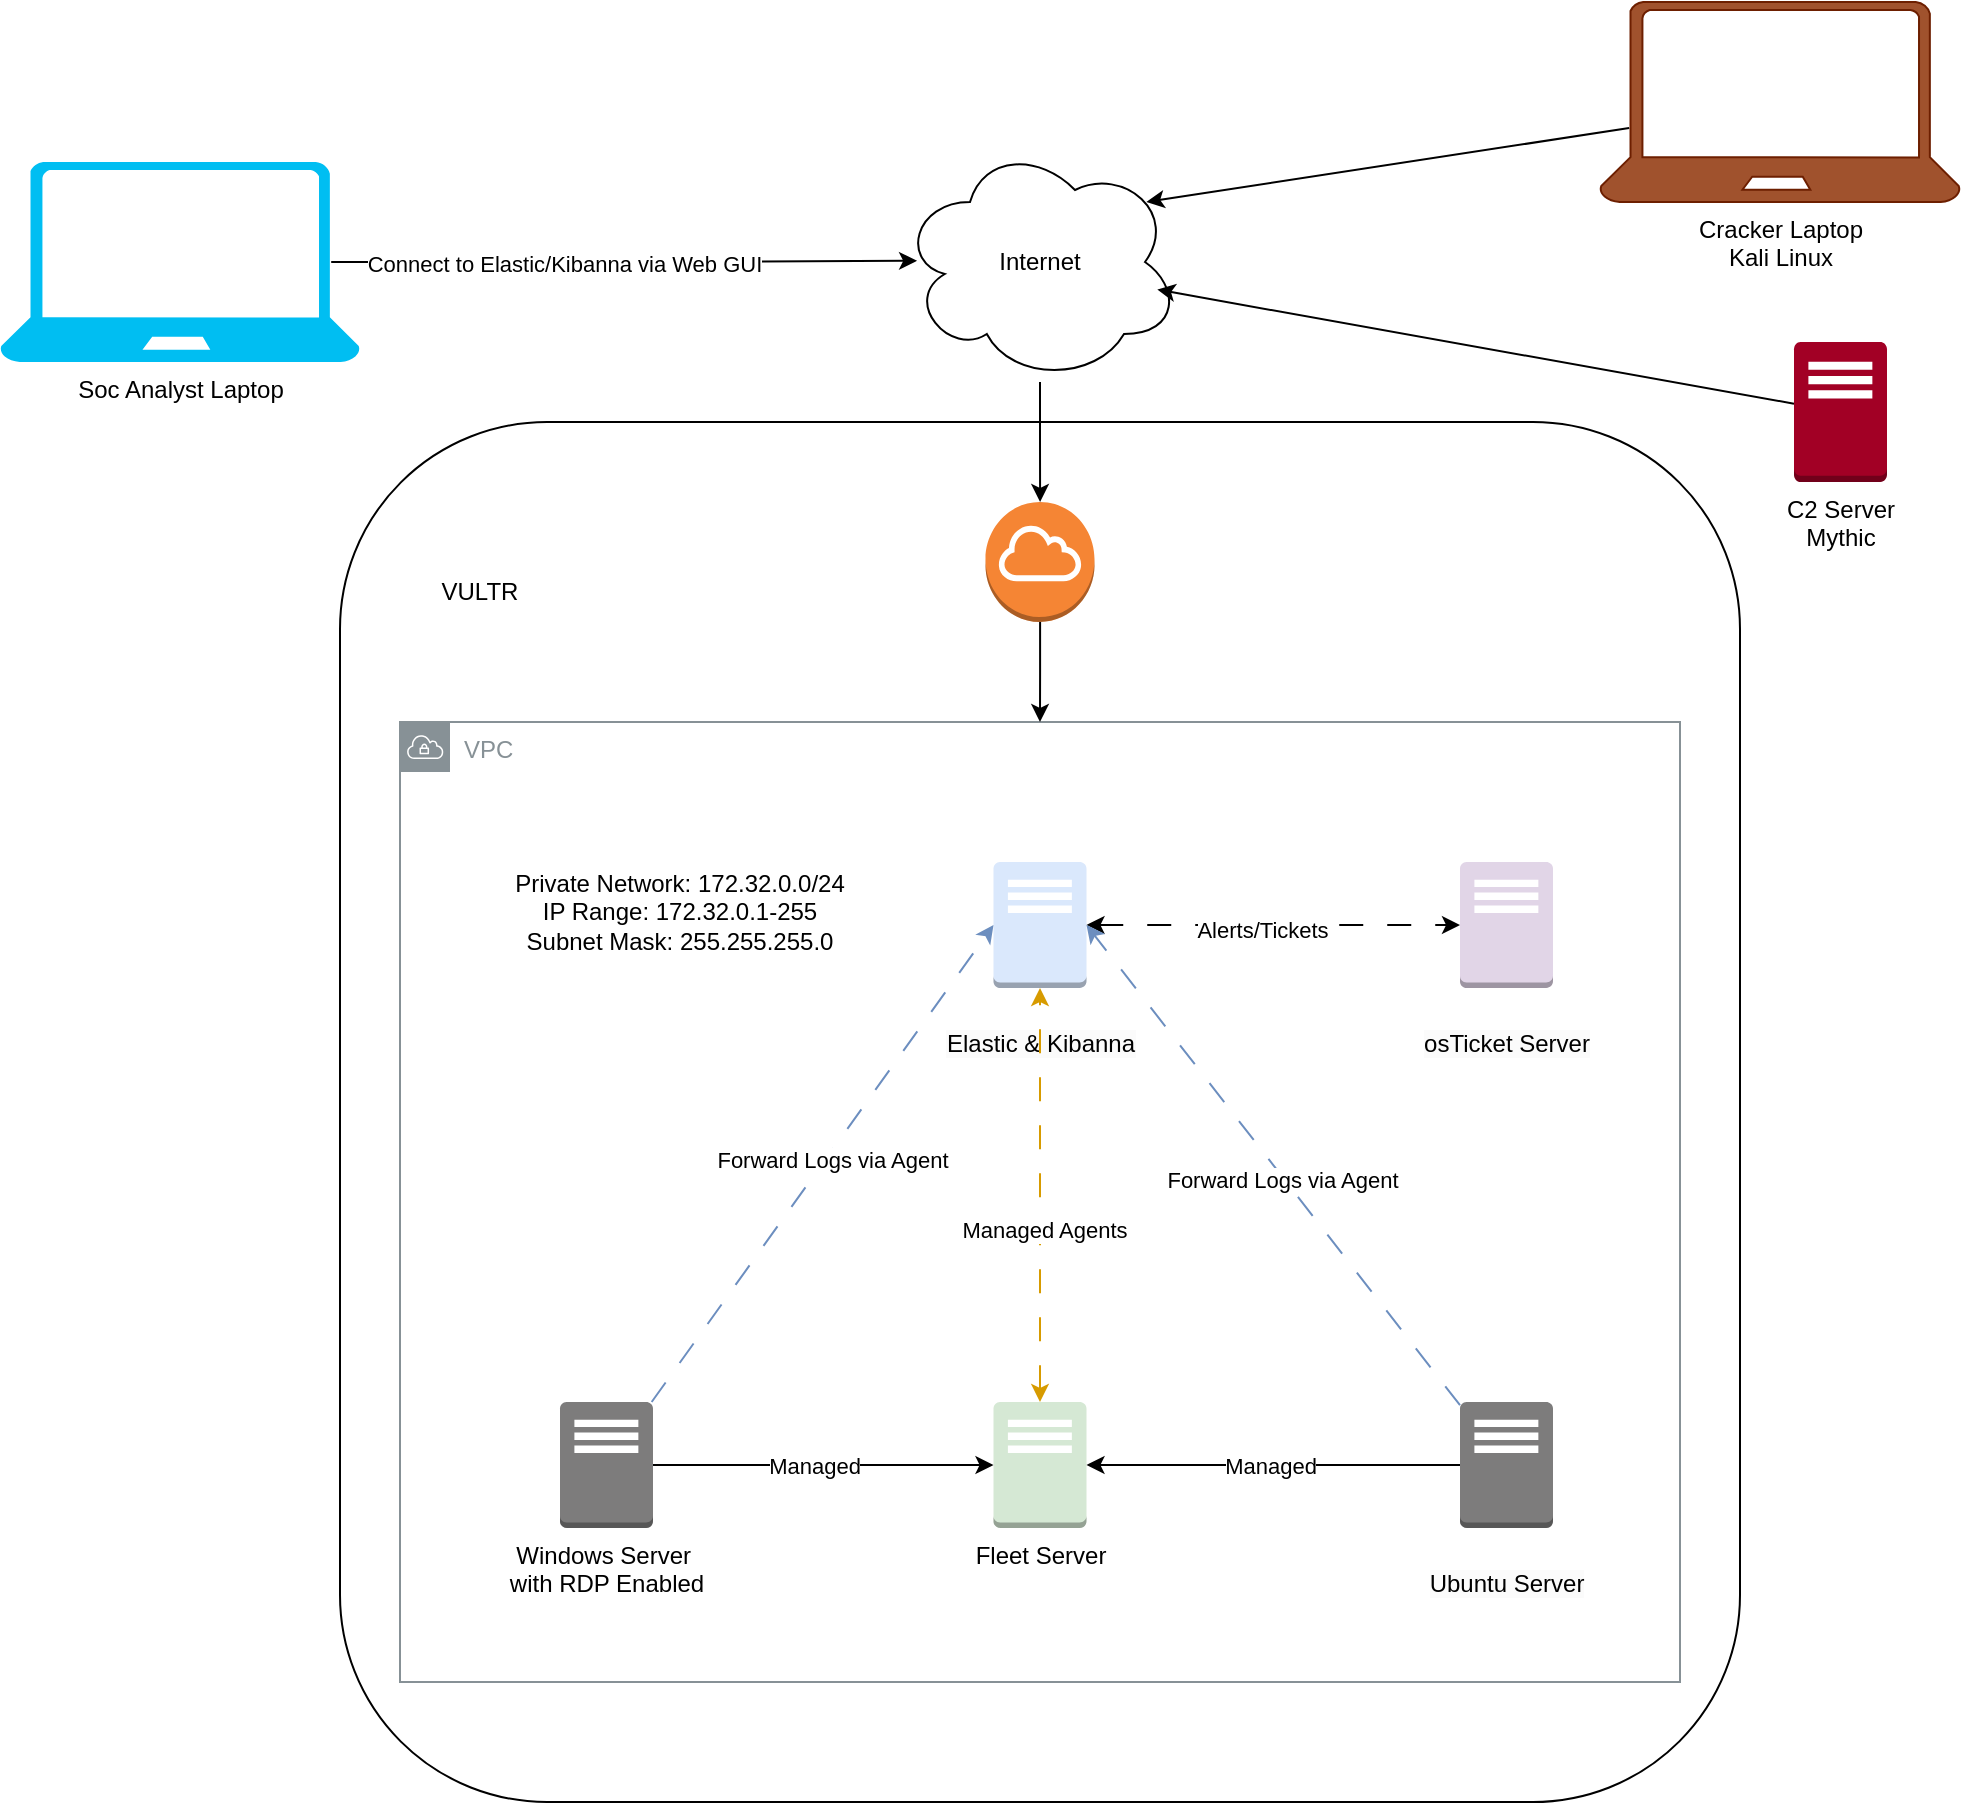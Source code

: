 <mxfile version="24.7.16">
  <diagram name="Page-1" id="E3Aew93MKvQ94FIYd_fR">
    <mxGraphModel dx="1877" dy="1743" grid="1" gridSize="10" guides="1" tooltips="1" connect="1" arrows="1" fold="1" page="1" pageScale="1" pageWidth="827" pageHeight="1169" math="0" shadow="0">
      <root>
        <mxCell id="0" />
        <mxCell id="1" parent="0" />
        <mxCell id="Mx1jPVl39tABdKHU91At-50" value="" style="rounded=1;whiteSpace=wrap;html=1;" parent="1" vertex="1">
          <mxGeometry x="100" y="-70" width="700" height="690" as="geometry" />
        </mxCell>
        <mxCell id="Mx1jPVl39tABdKHU91At-52" value="VPC" style="sketch=0;outlineConnect=0;gradientColor=none;html=1;whiteSpace=wrap;fontSize=12;fontStyle=0;shape=mxgraph.aws4.group;grIcon=mxgraph.aws4.group_vpc;strokeColor=#879196;fillColor=none;verticalAlign=top;align=left;spacingLeft=30;fontColor=#879196;dashed=0;" parent="1" vertex="1">
          <mxGeometry x="130" y="80" width="640" height="480" as="geometry" />
        </mxCell>
        <mxCell id="Mx1jPVl39tABdKHU91At-2" value="&#xa;&lt;span style=&quot;color: rgb(0, 0, 0); font-family: Helvetica; font-size: 12px; font-style: normal; font-variant-ligatures: normal; font-variant-caps: normal; font-weight: 400; letter-spacing: normal; orphans: 2; text-align: center; text-indent: 0px; text-transform: none; widows: 2; word-spacing: 0px; -webkit-text-stroke-width: 0px; white-space: nowrap; background-color: rgb(251, 251, 251); text-decoration-thickness: initial; text-decoration-style: initial; text-decoration-color: initial; display: inline !important; float: none;&quot;&gt;Elastic &amp;amp; Kibanna&lt;/span&gt;&#xa;&#xa;" style="outlineConnect=0;dashed=0;verticalLabelPosition=bottom;verticalAlign=top;align=center;html=1;shape=mxgraph.aws3.traditional_server;fillColor=#dae8fc;strokeColor=#6c8ebf;" parent="1" vertex="1">
          <mxGeometry x="426.75" y="150" width="46.5" height="63" as="geometry" />
        </mxCell>
        <mxCell id="Mx1jPVl39tABdKHU91At-34" value="Windows Server&amp;nbsp;&lt;div&gt;with RDP Enabled&lt;/div&gt;" style="outlineConnect=0;dashed=0;verticalLabelPosition=bottom;verticalAlign=top;align=center;html=1;shape=mxgraph.aws3.traditional_server;fillColor=#7D7C7C;gradientColor=none;" parent="1" vertex="1">
          <mxGeometry x="210" y="420" width="46.5" height="63" as="geometry" />
        </mxCell>
        <mxCell id="Mx1jPVl39tABdKHU91At-38" value="&#xa;&lt;span style=&quot;color: rgb(0, 0, 0); font-family: Helvetica; font-size: 12px; font-style: normal; font-variant-ligatures: normal; font-variant-caps: normal; font-weight: 400; letter-spacing: normal; orphans: 2; text-align: center; text-indent: 0px; text-transform: none; widows: 2; word-spacing: 0px; -webkit-text-stroke-width: 0px; white-space: nowrap; background-color: rgb(251, 251, 251); text-decoration-thickness: initial; text-decoration-style: initial; text-decoration-color: initial; display: inline !important; float: none;&quot;&gt;Ubuntu Server&lt;/span&gt;&#xa;&#xa;" style="outlineConnect=0;dashed=0;verticalLabelPosition=bottom;verticalAlign=top;align=center;html=1;shape=mxgraph.aws3.traditional_server;fillColor=#7D7C7C;gradientColor=none;" parent="1" vertex="1">
          <mxGeometry x="660" y="420" width="46.5" height="63" as="geometry" />
        </mxCell>
        <mxCell id="Mx1jPVl39tABdKHU91At-61" style="edgeStyle=orthogonalEdgeStyle;rounded=0;orthogonalLoop=1;jettySize=auto;html=1;startArrow=classic;startFill=1;fillColor=#ffe6cc;strokeColor=#d79b00;dashed=1;dashPattern=12 12;" parent="1" source="Mx1jPVl39tABdKHU91At-42" target="Mx1jPVl39tABdKHU91At-2" edge="1">
          <mxGeometry relative="1" as="geometry" />
        </mxCell>
        <mxCell id="Mx1jPVl39tABdKHU91At-67" value="Managed Agents" style="edgeLabel;html=1;align=center;verticalAlign=middle;resizable=0;points=[];" parent="Mx1jPVl39tABdKHU91At-61" vertex="1" connectable="0">
          <mxGeometry x="-0.171" y="-2" relative="1" as="geometry">
            <mxPoint as="offset" />
          </mxGeometry>
        </mxCell>
        <mxCell id="Mx1jPVl39tABdKHU91At-42" value="Fleet Server" style="outlineConnect=0;dashed=0;verticalLabelPosition=bottom;verticalAlign=top;align=center;html=1;shape=mxgraph.aws3.traditional_server;fillColor=#d5e8d4;strokeColor=#82b366;" parent="1" vertex="1">
          <mxGeometry x="426.75" y="420" width="46.5" height="63" as="geometry" />
        </mxCell>
        <mxCell id="Mx1jPVl39tABdKHU91At-46" value="&#xa;&lt;span style=&quot;color: rgb(0, 0, 0); font-family: Helvetica; font-size: 12px; font-style: normal; font-variant-ligatures: normal; font-variant-caps: normal; font-weight: 400; letter-spacing: normal; orphans: 2; text-align: center; text-indent: 0px; text-transform: none; widows: 2; word-spacing: 0px; -webkit-text-stroke-width: 0px; white-space: nowrap; background-color: rgb(251, 251, 251); text-decoration-thickness: initial; text-decoration-style: initial; text-decoration-color: initial; display: inline !important; float: none;&quot;&gt;osTicket Server&lt;/span&gt;&#xa;&#xa;" style="outlineConnect=0;dashed=0;verticalLabelPosition=bottom;verticalAlign=top;align=center;html=1;shape=mxgraph.aws3.traditional_server;fillColor=#e1d5e7;strokeColor=#9673a6;" parent="1" vertex="1">
          <mxGeometry x="660" y="150" width="46.5" height="63" as="geometry" />
        </mxCell>
        <mxCell id="Mx1jPVl39tABdKHU91At-49" value="C2 Server&lt;div&gt;Mythic&lt;/div&gt;" style="outlineConnect=0;dashed=0;verticalLabelPosition=bottom;verticalAlign=top;align=center;html=1;shape=mxgraph.aws3.traditional_server;fillColor=#a20025;strokeColor=#6F0000;fontColor=default;" parent="1" vertex="1">
          <mxGeometry x="827" y="-110" width="46.5" height="70" as="geometry" />
        </mxCell>
        <mxCell id="Mx1jPVl39tABdKHU91At-51" value="VULTR" style="text;html=1;align=center;verticalAlign=middle;whiteSpace=wrap;rounded=0;" parent="1" vertex="1">
          <mxGeometry x="140" width="60" height="30" as="geometry" />
        </mxCell>
        <mxCell id="Mx1jPVl39tABdKHU91At-54" style="edgeStyle=orthogonalEdgeStyle;rounded=0;orthogonalLoop=1;jettySize=auto;html=1;entryX=0;entryY=0.5;entryDx=0;entryDy=0;entryPerimeter=0;" parent="1" source="Mx1jPVl39tABdKHU91At-34" target="Mx1jPVl39tABdKHU91At-42" edge="1">
          <mxGeometry relative="1" as="geometry" />
        </mxCell>
        <mxCell id="Mx1jPVl39tABdKHU91At-55" value="Managed" style="edgeLabel;html=1;align=center;verticalAlign=middle;resizable=0;points=[];" parent="Mx1jPVl39tABdKHU91At-54" vertex="1" connectable="0">
          <mxGeometry x="-0.052" relative="1" as="geometry">
            <mxPoint as="offset" />
          </mxGeometry>
        </mxCell>
        <mxCell id="Mx1jPVl39tABdKHU91At-58" style="edgeStyle=orthogonalEdgeStyle;rounded=0;orthogonalLoop=1;jettySize=auto;html=1;entryX=1;entryY=0.5;entryDx=0;entryDy=0;entryPerimeter=0;" parent="1" source="Mx1jPVl39tABdKHU91At-38" target="Mx1jPVl39tABdKHU91At-42" edge="1">
          <mxGeometry relative="1" as="geometry" />
        </mxCell>
        <mxCell id="Mx1jPVl39tABdKHU91At-60" value="Managed" style="edgeLabel;html=1;align=center;verticalAlign=middle;resizable=0;points=[];" parent="Mx1jPVl39tABdKHU91At-58" vertex="1" connectable="0">
          <mxGeometry x="0.015" relative="1" as="geometry">
            <mxPoint as="offset" />
          </mxGeometry>
        </mxCell>
        <mxCell id="Mx1jPVl39tABdKHU91At-63" style="edgeStyle=orthogonalEdgeStyle;rounded=0;orthogonalLoop=1;jettySize=auto;html=1;entryX=0;entryY=0.5;entryDx=0;entryDy=0;entryPerimeter=0;endArrow=classic;endFill=1;dashed=1;dashPattern=12 12;startArrow=classic;startFill=1;" parent="1" source="Mx1jPVl39tABdKHU91At-2" target="Mx1jPVl39tABdKHU91At-46" edge="1">
          <mxGeometry relative="1" as="geometry" />
        </mxCell>
        <mxCell id="Mx1jPVl39tABdKHU91At-66" value="Alerts/Tickets" style="edgeLabel;html=1;align=center;verticalAlign=middle;resizable=0;points=[];" parent="Mx1jPVl39tABdKHU91At-63" vertex="1" connectable="0">
          <mxGeometry x="-0.069" y="-2" relative="1" as="geometry">
            <mxPoint as="offset" />
          </mxGeometry>
        </mxCell>
        <mxCell id="Mx1jPVl39tABdKHU91At-64" style="rounded=0;orthogonalLoop=1;jettySize=auto;html=1;entryX=0;entryY=0.5;entryDx=0;entryDy=0;entryPerimeter=0;fillColor=#dae8fc;strokeColor=#6c8ebf;dashed=1;dashPattern=12 12;" parent="1" source="Mx1jPVl39tABdKHU91At-34" target="Mx1jPVl39tABdKHU91At-2" edge="1">
          <mxGeometry relative="1" as="geometry" />
        </mxCell>
        <mxCell id="Mx1jPVl39tABdKHU91At-68" value="Forward Logs via Agent" style="edgeLabel;html=1;align=center;verticalAlign=middle;resizable=0;points=[];" parent="Mx1jPVl39tABdKHU91At-64" vertex="1" connectable="0">
          <mxGeometry x="0.028" y="-3" relative="1" as="geometry">
            <mxPoint as="offset" />
          </mxGeometry>
        </mxCell>
        <mxCell id="Mx1jPVl39tABdKHU91At-65" style="rounded=0;orthogonalLoop=1;jettySize=auto;html=1;entryX=1;entryY=0.5;entryDx=0;entryDy=0;entryPerimeter=0;fillColor=#dae8fc;strokeColor=#6c8ebf;dashed=1;dashPattern=12 12;" parent="1" source="Mx1jPVl39tABdKHU91At-38" target="Mx1jPVl39tABdKHU91At-2" edge="1">
          <mxGeometry relative="1" as="geometry" />
        </mxCell>
        <mxCell id="Mx1jPVl39tABdKHU91At-69" value="Forward Logs via Agent" style="edgeLabel;html=1;align=center;verticalAlign=middle;resizable=0;points=[];" parent="Mx1jPVl39tABdKHU91At-65" vertex="1" connectable="0">
          <mxGeometry x="-0.058" y="1" relative="1" as="geometry">
            <mxPoint as="offset" />
          </mxGeometry>
        </mxCell>
        <mxCell id="Mx1jPVl39tABdKHU91At-70" value="Private Network: 172.32.0.0/24&lt;div&gt;IP Range: 172.32.0.1-255&lt;/div&gt;&lt;div&gt;Subnet Mask: 255.255.255.0&lt;/div&gt;" style="text;html=1;align=center;verticalAlign=middle;whiteSpace=wrap;rounded=0;" parent="1" vertex="1">
          <mxGeometry x="170" y="150" width="200" height="50" as="geometry" />
        </mxCell>
        <mxCell id="-vMwF8XQceRFyWTJ0LCQ-6" style="edgeStyle=orthogonalEdgeStyle;rounded=0;orthogonalLoop=1;jettySize=auto;html=1;" edge="1" parent="1" source="-vMwF8XQceRFyWTJ0LCQ-1" target="Mx1jPVl39tABdKHU91At-52">
          <mxGeometry relative="1" as="geometry" />
        </mxCell>
        <mxCell id="-vMwF8XQceRFyWTJ0LCQ-1" value="" style="outlineConnect=0;dashed=0;verticalLabelPosition=bottom;verticalAlign=top;align=center;html=1;shape=mxgraph.aws3.internet_gateway;fillColor=#F58534;gradientColor=none;" vertex="1" parent="1">
          <mxGeometry x="422.75" y="-30" width="54.5" height="60" as="geometry" />
        </mxCell>
        <mxCell id="-vMwF8XQceRFyWTJ0LCQ-8" style="edgeStyle=orthogonalEdgeStyle;rounded=0;orthogonalLoop=1;jettySize=auto;html=1;" edge="1" parent="1" source="-vMwF8XQceRFyWTJ0LCQ-2" target="-vMwF8XQceRFyWTJ0LCQ-1">
          <mxGeometry relative="1" as="geometry" />
        </mxCell>
        <mxCell id="-vMwF8XQceRFyWTJ0LCQ-2" value="Internet" style="ellipse;shape=cloud;whiteSpace=wrap;html=1;" vertex="1" parent="1">
          <mxGeometry x="380" y="-210" width="140" height="120" as="geometry" />
        </mxCell>
        <mxCell id="-vMwF8XQceRFyWTJ0LCQ-9" value="Soc Analyst Laptop" style="verticalLabelPosition=bottom;html=1;verticalAlign=top;align=center;strokeColor=none;fillColor=#00BEF2;shape=mxgraph.azure.laptop;pointerEvents=1;" vertex="1" parent="1">
          <mxGeometry x="-70" y="-200" width="180" height="100" as="geometry" />
        </mxCell>
        <mxCell id="-vMwF8XQceRFyWTJ0LCQ-14" style="edgeStyle=orthogonalEdgeStyle;rounded=0;orthogonalLoop=1;jettySize=auto;html=1;entryX=0.061;entryY=0.495;entryDx=0;entryDy=0;entryPerimeter=0;exitX=0.92;exitY=0.5;exitDx=0;exitDy=0;exitPerimeter=0;" edge="1" parent="1" source="-vMwF8XQceRFyWTJ0LCQ-9" target="-vMwF8XQceRFyWTJ0LCQ-2">
          <mxGeometry relative="1" as="geometry" />
        </mxCell>
        <mxCell id="-vMwF8XQceRFyWTJ0LCQ-15" value="Connect to Elastic/Kibanna via Web GUI" style="edgeLabel;html=1;align=center;verticalAlign=middle;resizable=0;points=[];" vertex="1" connectable="0" parent="-vMwF8XQceRFyWTJ0LCQ-14">
          <mxGeometry x="-0.208" y="-1" relative="1" as="geometry">
            <mxPoint as="offset" />
          </mxGeometry>
        </mxCell>
        <mxCell id="-vMwF8XQceRFyWTJ0LCQ-16" value="Cracker Laptop&lt;div&gt;Kali Linux&lt;/div&gt;" style="verticalLabelPosition=bottom;html=1;verticalAlign=top;align=center;strokeColor=#6D1F00;fillColor=#a0522d;shape=mxgraph.azure.laptop;pointerEvents=1;fontColor=#000000;" vertex="1" parent="1">
          <mxGeometry x="730" y="-280" width="180" height="100" as="geometry" />
        </mxCell>
        <mxCell id="-vMwF8XQceRFyWTJ0LCQ-19" style="rounded=0;orthogonalLoop=1;jettySize=auto;html=1;entryX=0.919;entryY=0.615;entryDx=0;entryDy=0;entryPerimeter=0;" edge="1" parent="1" source="Mx1jPVl39tABdKHU91At-49" target="-vMwF8XQceRFyWTJ0LCQ-2">
          <mxGeometry relative="1" as="geometry" />
        </mxCell>
        <mxCell id="-vMwF8XQceRFyWTJ0LCQ-20" style="rounded=0;orthogonalLoop=1;jettySize=auto;html=1;entryX=0.88;entryY=0.25;entryDx=0;entryDy=0;entryPerimeter=0;exitX=0.081;exitY=0.63;exitDx=0;exitDy=0;exitPerimeter=0;" edge="1" parent="1" source="-vMwF8XQceRFyWTJ0LCQ-16" target="-vMwF8XQceRFyWTJ0LCQ-2">
          <mxGeometry relative="1" as="geometry" />
        </mxCell>
      </root>
    </mxGraphModel>
  </diagram>
</mxfile>
